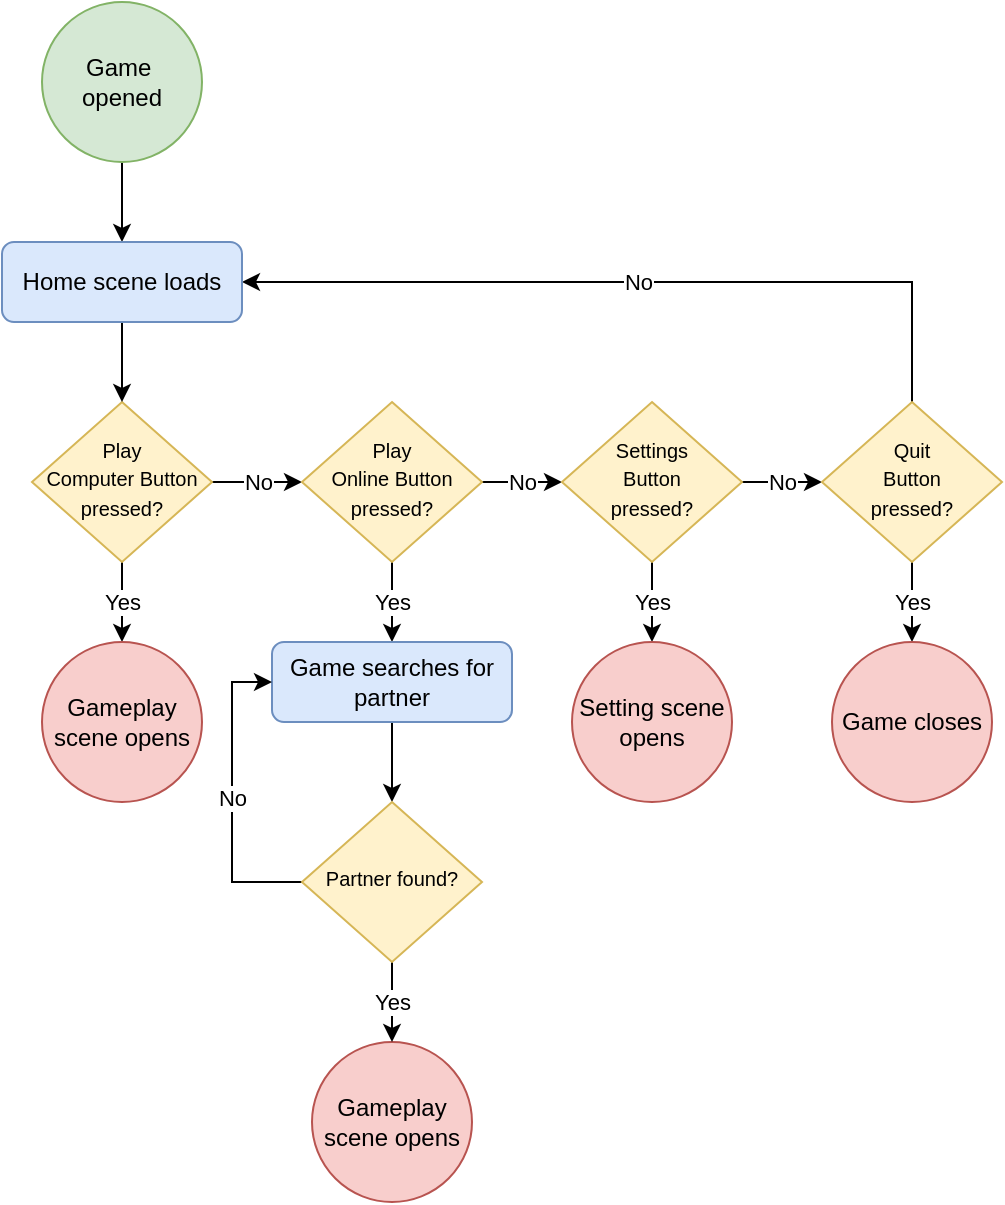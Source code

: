 <mxfile version="14.7.3" type="github">
  <diagram id="C5RBs43oDa-KdzZeNtuy" name="Page-1">
    <mxGraphModel dx="813" dy="435" grid="1" gridSize="10" guides="1" tooltips="1" connect="1" arrows="1" fold="1" page="1" pageScale="1" pageWidth="827" pageHeight="1169" math="0" shadow="0">
      <root>
        <mxCell id="WIyWlLk6GJQsqaUBKTNV-0" />
        <mxCell id="WIyWlLk6GJQsqaUBKTNV-1" parent="WIyWlLk6GJQsqaUBKTNV-0" />
        <mxCell id="w46rc9Ggta0nKSejpY7C-11" value="No" style="edgeStyle=orthogonalEdgeStyle;rounded=0;orthogonalLoop=1;jettySize=auto;html=1;exitX=1;exitY=0.5;exitDx=0;exitDy=0;entryX=0;entryY=0.5;entryDx=0;entryDy=0;" edge="1" parent="WIyWlLk6GJQsqaUBKTNV-1" source="WIyWlLk6GJQsqaUBKTNV-6" target="w46rc9Ggta0nKSejpY7C-2">
          <mxGeometry relative="1" as="geometry" />
        </mxCell>
        <mxCell id="w46rc9Ggta0nKSejpY7C-30" value="Yes" style="edgeStyle=orthogonalEdgeStyle;rounded=0;orthogonalLoop=1;jettySize=auto;html=1;exitX=0.5;exitY=1;exitDx=0;exitDy=0;entryX=0.5;entryY=0;entryDx=0;entryDy=0;" edge="1" parent="WIyWlLk6GJQsqaUBKTNV-1" source="WIyWlLk6GJQsqaUBKTNV-6" target="w46rc9Ggta0nKSejpY7C-29">
          <mxGeometry relative="1" as="geometry" />
        </mxCell>
        <mxCell id="WIyWlLk6GJQsqaUBKTNV-6" value="&lt;font style=&quot;font-size: 10px&quot;&gt;Play &lt;br&gt;Computer Button pressed?&lt;/font&gt;" style="rhombus;whiteSpace=wrap;html=1;shadow=0;fontFamily=Helvetica;fontSize=12;align=center;strokeWidth=1;spacing=6;spacingTop=-4;fillColor=#fff2cc;strokeColor=#d6b656;" parent="WIyWlLk6GJQsqaUBKTNV-1" vertex="1">
          <mxGeometry x="175" y="240" width="90" height="80" as="geometry" />
        </mxCell>
        <mxCell id="w46rc9Ggta0nKSejpY7C-8" style="edgeStyle=orthogonalEdgeStyle;rounded=0;orthogonalLoop=1;jettySize=auto;html=1;exitX=0.5;exitY=1;exitDx=0;exitDy=0;" edge="1" parent="WIyWlLk6GJQsqaUBKTNV-1" source="w46rc9Ggta0nKSejpY7C-0" target="w46rc9Ggta0nKSejpY7C-7">
          <mxGeometry relative="1" as="geometry" />
        </mxCell>
        <mxCell id="w46rc9Ggta0nKSejpY7C-0" value="Game&amp;nbsp;&lt;br&gt;opened" style="ellipse;whiteSpace=wrap;html=1;aspect=fixed;fillColor=#d5e8d4;strokeColor=#82b366;" vertex="1" parent="WIyWlLk6GJQsqaUBKTNV-1">
          <mxGeometry x="180" y="40" width="80" height="80" as="geometry" />
        </mxCell>
        <mxCell id="w46rc9Ggta0nKSejpY7C-12" value="No" style="edgeStyle=orthogonalEdgeStyle;rounded=0;orthogonalLoop=1;jettySize=auto;html=1;exitX=1;exitY=0.5;exitDx=0;exitDy=0;entryX=0;entryY=0.5;entryDx=0;entryDy=0;" edge="1" parent="WIyWlLk6GJQsqaUBKTNV-1" source="w46rc9Ggta0nKSejpY7C-2" target="w46rc9Ggta0nKSejpY7C-3">
          <mxGeometry relative="1" as="geometry" />
        </mxCell>
        <mxCell id="w46rc9Ggta0nKSejpY7C-20" value="Yes" style="edgeStyle=orthogonalEdgeStyle;rounded=0;orthogonalLoop=1;jettySize=auto;html=1;exitX=0.5;exitY=1;exitDx=0;exitDy=0;" edge="1" parent="WIyWlLk6GJQsqaUBKTNV-1" source="w46rc9Ggta0nKSejpY7C-2" target="w46rc9Ggta0nKSejpY7C-22">
          <mxGeometry relative="1" as="geometry">
            <mxPoint x="355" y="400" as="targetPoint" />
          </mxGeometry>
        </mxCell>
        <mxCell id="w46rc9Ggta0nKSejpY7C-2" value="&lt;font style=&quot;font-size: 10px&quot;&gt;Play &lt;br&gt;Online Button pressed?&lt;/font&gt;" style="rhombus;whiteSpace=wrap;html=1;shadow=0;fontFamily=Helvetica;fontSize=12;align=center;strokeWidth=1;spacing=6;spacingTop=-4;fillColor=#fff2cc;strokeColor=#d6b656;" vertex="1" parent="WIyWlLk6GJQsqaUBKTNV-1">
          <mxGeometry x="310" y="240" width="90" height="80" as="geometry" />
        </mxCell>
        <mxCell id="w46rc9Ggta0nKSejpY7C-13" value="No" style="edgeStyle=orthogonalEdgeStyle;rounded=0;orthogonalLoop=1;jettySize=auto;html=1;exitX=1;exitY=0.5;exitDx=0;exitDy=0;entryX=0;entryY=0.5;entryDx=0;entryDy=0;" edge="1" parent="WIyWlLk6GJQsqaUBKTNV-1" source="w46rc9Ggta0nKSejpY7C-3" target="w46rc9Ggta0nKSejpY7C-5">
          <mxGeometry relative="1" as="geometry" />
        </mxCell>
        <mxCell id="w46rc9Ggta0nKSejpY7C-19" value="Yes" style="edgeStyle=orthogonalEdgeStyle;rounded=0;orthogonalLoop=1;jettySize=auto;html=1;exitX=0.5;exitY=1;exitDx=0;exitDy=0;" edge="1" parent="WIyWlLk6GJQsqaUBKTNV-1" source="w46rc9Ggta0nKSejpY7C-3" target="w46rc9Ggta0nKSejpY7C-17">
          <mxGeometry relative="1" as="geometry" />
        </mxCell>
        <mxCell id="w46rc9Ggta0nKSejpY7C-3" value="&lt;font style=&quot;font-size: 10px&quot;&gt;Settings &lt;br&gt;Button &lt;br&gt;pressed?&lt;/font&gt;" style="rhombus;whiteSpace=wrap;html=1;shadow=0;fontFamily=Helvetica;fontSize=12;align=center;strokeWidth=1;spacing=6;spacingTop=-4;fillColor=#fff2cc;strokeColor=#d6b656;" vertex="1" parent="WIyWlLk6GJQsqaUBKTNV-1">
          <mxGeometry x="440" y="240" width="90" height="80" as="geometry" />
        </mxCell>
        <mxCell id="w46rc9Ggta0nKSejpY7C-10" value="No" style="edgeStyle=orthogonalEdgeStyle;rounded=0;orthogonalLoop=1;jettySize=auto;html=1;exitX=0.5;exitY=0;exitDx=0;exitDy=0;entryX=1;entryY=0.5;entryDx=0;entryDy=0;" edge="1" parent="WIyWlLk6GJQsqaUBKTNV-1" source="w46rc9Ggta0nKSejpY7C-5" target="w46rc9Ggta0nKSejpY7C-7">
          <mxGeometry relative="1" as="geometry" />
        </mxCell>
        <mxCell id="w46rc9Ggta0nKSejpY7C-14" value="Yes" style="edgeStyle=orthogonalEdgeStyle;rounded=0;orthogonalLoop=1;jettySize=auto;html=1;exitX=0.5;exitY=1;exitDx=0;exitDy=0;" edge="1" parent="WIyWlLk6GJQsqaUBKTNV-1" source="w46rc9Ggta0nKSejpY7C-5" target="w46rc9Ggta0nKSejpY7C-15">
          <mxGeometry relative="1" as="geometry">
            <mxPoint x="615" y="370" as="targetPoint" />
          </mxGeometry>
        </mxCell>
        <mxCell id="w46rc9Ggta0nKSejpY7C-5" value="&lt;font style=&quot;font-size: 10px&quot;&gt;Quit&lt;br&gt;Button &lt;br&gt;pressed?&lt;/font&gt;" style="rhombus;whiteSpace=wrap;html=1;shadow=0;fontFamily=Helvetica;fontSize=12;align=center;strokeWidth=1;spacing=6;spacingTop=-4;fillColor=#fff2cc;strokeColor=#d6b656;" vertex="1" parent="WIyWlLk6GJQsqaUBKTNV-1">
          <mxGeometry x="570" y="240" width="90" height="80" as="geometry" />
        </mxCell>
        <mxCell id="w46rc9Ggta0nKSejpY7C-9" style="edgeStyle=orthogonalEdgeStyle;rounded=0;orthogonalLoop=1;jettySize=auto;html=1;exitX=0.5;exitY=1;exitDx=0;exitDy=0;entryX=0.5;entryY=0;entryDx=0;entryDy=0;" edge="1" parent="WIyWlLk6GJQsqaUBKTNV-1" source="w46rc9Ggta0nKSejpY7C-7" target="WIyWlLk6GJQsqaUBKTNV-6">
          <mxGeometry relative="1" as="geometry" />
        </mxCell>
        <mxCell id="w46rc9Ggta0nKSejpY7C-7" value="Home scene loads" style="rounded=1;whiteSpace=wrap;html=1;fillColor=#dae8fc;strokeColor=#6c8ebf;" vertex="1" parent="WIyWlLk6GJQsqaUBKTNV-1">
          <mxGeometry x="160" y="160" width="120" height="40" as="geometry" />
        </mxCell>
        <mxCell id="w46rc9Ggta0nKSejpY7C-15" value="Game closes" style="ellipse;whiteSpace=wrap;html=1;aspect=fixed;fillColor=#f8cecc;strokeColor=#b85450;" vertex="1" parent="WIyWlLk6GJQsqaUBKTNV-1">
          <mxGeometry x="575" y="360" width="80" height="80" as="geometry" />
        </mxCell>
        <mxCell id="w46rc9Ggta0nKSejpY7C-17" value="Setting scene opens" style="ellipse;whiteSpace=wrap;html=1;aspect=fixed;fillColor=#f8cecc;strokeColor=#b85450;" vertex="1" parent="WIyWlLk6GJQsqaUBKTNV-1">
          <mxGeometry x="445" y="360" width="80" height="80" as="geometry" />
        </mxCell>
        <mxCell id="w46rc9Ggta0nKSejpY7C-21" value="Gameplay scene opens" style="ellipse;whiteSpace=wrap;html=1;aspect=fixed;fillColor=#f8cecc;strokeColor=#b85450;" vertex="1" parent="WIyWlLk6GJQsqaUBKTNV-1">
          <mxGeometry x="315" y="560" width="80" height="80" as="geometry" />
        </mxCell>
        <mxCell id="w46rc9Ggta0nKSejpY7C-25" style="edgeStyle=orthogonalEdgeStyle;rounded=0;orthogonalLoop=1;jettySize=auto;html=1;exitX=0.5;exitY=1;exitDx=0;exitDy=0;entryX=0.5;entryY=0;entryDx=0;entryDy=0;" edge="1" parent="WIyWlLk6GJQsqaUBKTNV-1" source="w46rc9Ggta0nKSejpY7C-22" target="w46rc9Ggta0nKSejpY7C-23">
          <mxGeometry relative="1" as="geometry" />
        </mxCell>
        <mxCell id="w46rc9Ggta0nKSejpY7C-22" value="Game searches for partner" style="rounded=1;whiteSpace=wrap;html=1;fillColor=#dae8fc;strokeColor=#6c8ebf;" vertex="1" parent="WIyWlLk6GJQsqaUBKTNV-1">
          <mxGeometry x="295" y="360" width="120" height="40" as="geometry" />
        </mxCell>
        <mxCell id="w46rc9Ggta0nKSejpY7C-27" value="No" style="edgeStyle=orthogonalEdgeStyle;rounded=0;orthogonalLoop=1;jettySize=auto;html=1;exitX=0;exitY=0.5;exitDx=0;exitDy=0;entryX=0;entryY=0.5;entryDx=0;entryDy=0;" edge="1" parent="WIyWlLk6GJQsqaUBKTNV-1" source="w46rc9Ggta0nKSejpY7C-23" target="w46rc9Ggta0nKSejpY7C-22">
          <mxGeometry relative="1" as="geometry" />
        </mxCell>
        <mxCell id="w46rc9Ggta0nKSejpY7C-28" value="Yes" style="edgeStyle=orthogonalEdgeStyle;rounded=0;orthogonalLoop=1;jettySize=auto;html=1;exitX=0.5;exitY=1;exitDx=0;exitDy=0;" edge="1" parent="WIyWlLk6GJQsqaUBKTNV-1" source="w46rc9Ggta0nKSejpY7C-23" target="w46rc9Ggta0nKSejpY7C-21">
          <mxGeometry relative="1" as="geometry" />
        </mxCell>
        <mxCell id="w46rc9Ggta0nKSejpY7C-23" value="&lt;span style=&quot;font-size: 10px&quot;&gt;Partner found?&lt;/span&gt;" style="rhombus;whiteSpace=wrap;html=1;shadow=0;fontFamily=Helvetica;fontSize=12;align=center;strokeWidth=1;spacing=6;spacingTop=-4;fillColor=#fff2cc;strokeColor=#d6b656;" vertex="1" parent="WIyWlLk6GJQsqaUBKTNV-1">
          <mxGeometry x="310" y="440" width="90" height="80" as="geometry" />
        </mxCell>
        <mxCell id="w46rc9Ggta0nKSejpY7C-29" value="Gameplay scene opens" style="ellipse;whiteSpace=wrap;html=1;aspect=fixed;fillColor=#f8cecc;strokeColor=#b85450;" vertex="1" parent="WIyWlLk6GJQsqaUBKTNV-1">
          <mxGeometry x="180" y="360" width="80" height="80" as="geometry" />
        </mxCell>
      </root>
    </mxGraphModel>
  </diagram>
</mxfile>
